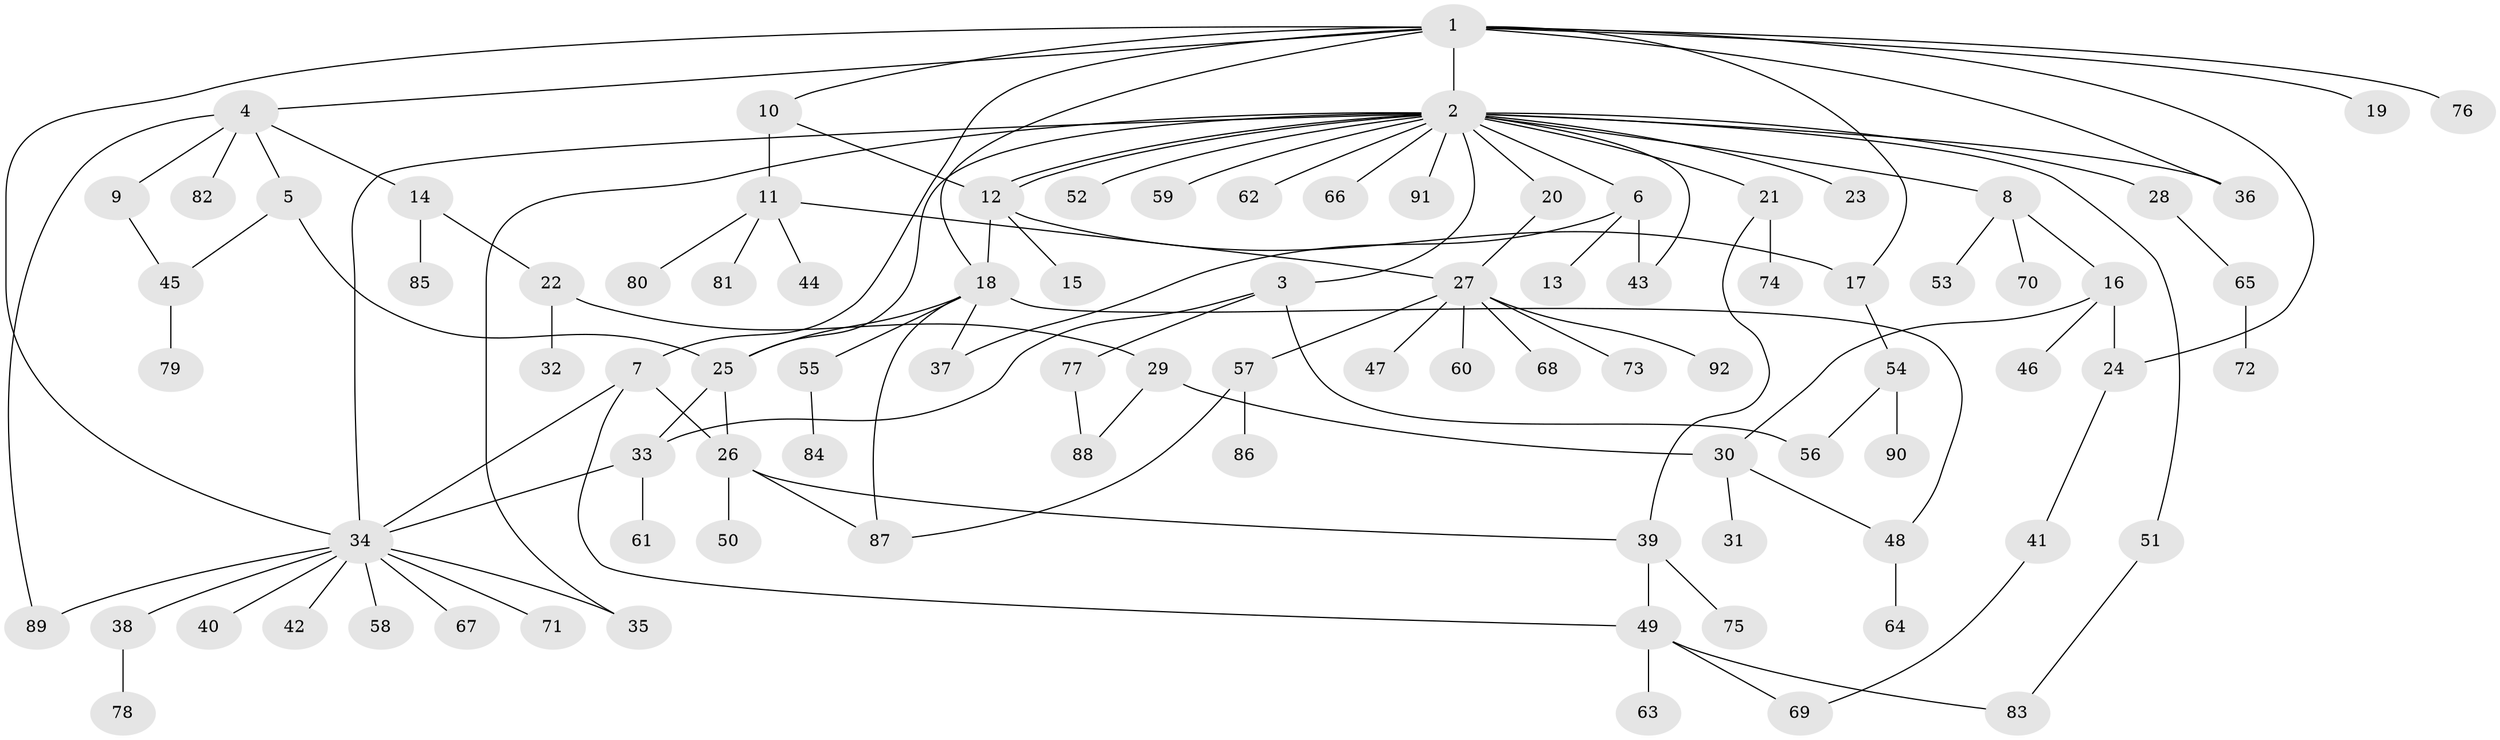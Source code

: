 // coarse degree distribution, {12: 0.015151515151515152, 20: 0.015151515151515152, 4: 0.030303030303030304, 6: 0.06060606060606061, 3: 0.12121212121212122, 7: 0.045454545454545456, 2: 0.21212121212121213, 5: 0.030303030303030304, 1: 0.45454545454545453, 11: 0.015151515151515152}
// Generated by graph-tools (version 1.1) at 2025/41/03/06/25 10:41:50]
// undirected, 92 vertices, 120 edges
graph export_dot {
graph [start="1"]
  node [color=gray90,style=filled];
  1;
  2;
  3;
  4;
  5;
  6;
  7;
  8;
  9;
  10;
  11;
  12;
  13;
  14;
  15;
  16;
  17;
  18;
  19;
  20;
  21;
  22;
  23;
  24;
  25;
  26;
  27;
  28;
  29;
  30;
  31;
  32;
  33;
  34;
  35;
  36;
  37;
  38;
  39;
  40;
  41;
  42;
  43;
  44;
  45;
  46;
  47;
  48;
  49;
  50;
  51;
  52;
  53;
  54;
  55;
  56;
  57;
  58;
  59;
  60;
  61;
  62;
  63;
  64;
  65;
  66;
  67;
  68;
  69;
  70;
  71;
  72;
  73;
  74;
  75;
  76;
  77;
  78;
  79;
  80;
  81;
  82;
  83;
  84;
  85;
  86;
  87;
  88;
  89;
  90;
  91;
  92;
  1 -- 2;
  1 -- 4;
  1 -- 7;
  1 -- 10;
  1 -- 17;
  1 -- 18;
  1 -- 19;
  1 -- 24;
  1 -- 34;
  1 -- 36;
  1 -- 76;
  2 -- 3;
  2 -- 6;
  2 -- 8;
  2 -- 12;
  2 -- 12;
  2 -- 20;
  2 -- 21;
  2 -- 23;
  2 -- 25;
  2 -- 28;
  2 -- 34;
  2 -- 35;
  2 -- 36;
  2 -- 43;
  2 -- 51;
  2 -- 52;
  2 -- 59;
  2 -- 62;
  2 -- 66;
  2 -- 91;
  3 -- 33;
  3 -- 56;
  3 -- 77;
  4 -- 5;
  4 -- 9;
  4 -- 14;
  4 -- 82;
  4 -- 89;
  5 -- 25;
  5 -- 45;
  6 -- 13;
  6 -- 37;
  6 -- 43;
  7 -- 26;
  7 -- 34;
  7 -- 49;
  8 -- 16;
  8 -- 53;
  8 -- 70;
  9 -- 45;
  10 -- 11;
  10 -- 12;
  11 -- 27;
  11 -- 44;
  11 -- 80;
  11 -- 81;
  12 -- 15;
  12 -- 17;
  12 -- 18;
  14 -- 22;
  14 -- 85;
  16 -- 24;
  16 -- 30;
  16 -- 46;
  17 -- 54;
  18 -- 25;
  18 -- 37;
  18 -- 48;
  18 -- 55;
  18 -- 87;
  20 -- 27;
  21 -- 39;
  21 -- 74;
  22 -- 29;
  22 -- 32;
  24 -- 41;
  25 -- 26;
  25 -- 33;
  26 -- 39;
  26 -- 50;
  26 -- 87;
  27 -- 47;
  27 -- 57;
  27 -- 60;
  27 -- 68;
  27 -- 73;
  27 -- 92;
  28 -- 65;
  29 -- 30;
  29 -- 88;
  30 -- 31;
  30 -- 48;
  33 -- 34;
  33 -- 61;
  34 -- 35;
  34 -- 38;
  34 -- 40;
  34 -- 42;
  34 -- 58;
  34 -- 67;
  34 -- 71;
  34 -- 89;
  38 -- 78;
  39 -- 49;
  39 -- 75;
  41 -- 69;
  45 -- 79;
  48 -- 64;
  49 -- 63;
  49 -- 69;
  49 -- 83;
  51 -- 83;
  54 -- 56;
  54 -- 90;
  55 -- 84;
  57 -- 86;
  57 -- 87;
  65 -- 72;
  77 -- 88;
}
